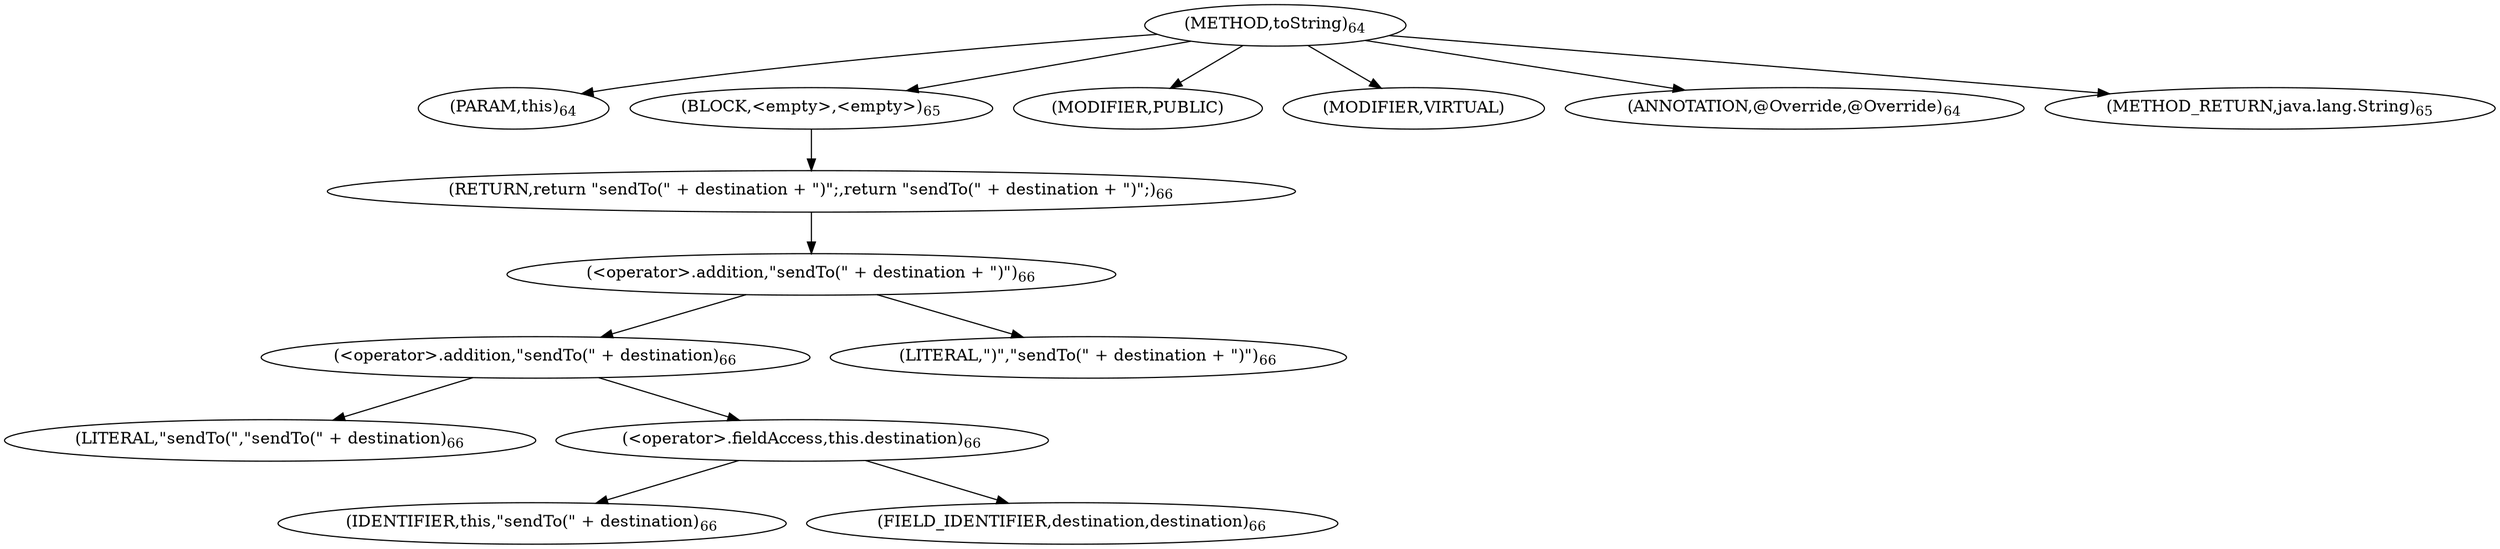 digraph "toString" {  
"103" [label = <(METHOD,toString)<SUB>64</SUB>> ]
"104" [label = <(PARAM,this)<SUB>64</SUB>> ]
"105" [label = <(BLOCK,&lt;empty&gt;,&lt;empty&gt;)<SUB>65</SUB>> ]
"106" [label = <(RETURN,return &quot;sendTo(&quot; + destination + &quot;)&quot;;,return &quot;sendTo(&quot; + destination + &quot;)&quot;;)<SUB>66</SUB>> ]
"107" [label = <(&lt;operator&gt;.addition,&quot;sendTo(&quot; + destination + &quot;)&quot;)<SUB>66</SUB>> ]
"108" [label = <(&lt;operator&gt;.addition,&quot;sendTo(&quot; + destination)<SUB>66</SUB>> ]
"109" [label = <(LITERAL,&quot;sendTo(&quot;,&quot;sendTo(&quot; + destination)<SUB>66</SUB>> ]
"110" [label = <(&lt;operator&gt;.fieldAccess,this.destination)<SUB>66</SUB>> ]
"111" [label = <(IDENTIFIER,this,&quot;sendTo(&quot; + destination)<SUB>66</SUB>> ]
"112" [label = <(FIELD_IDENTIFIER,destination,destination)<SUB>66</SUB>> ]
"113" [label = <(LITERAL,&quot;)&quot;,&quot;sendTo(&quot; + destination + &quot;)&quot;)<SUB>66</SUB>> ]
"114" [label = <(MODIFIER,PUBLIC)> ]
"115" [label = <(MODIFIER,VIRTUAL)> ]
"116" [label = <(ANNOTATION,@Override,@Override)<SUB>64</SUB>> ]
"117" [label = <(METHOD_RETURN,java.lang.String)<SUB>65</SUB>> ]
  "103" -> "104" 
  "103" -> "105" 
  "103" -> "114" 
  "103" -> "115" 
  "103" -> "116" 
  "103" -> "117" 
  "105" -> "106" 
  "106" -> "107" 
  "107" -> "108" 
  "107" -> "113" 
  "108" -> "109" 
  "108" -> "110" 
  "110" -> "111" 
  "110" -> "112" 
}

